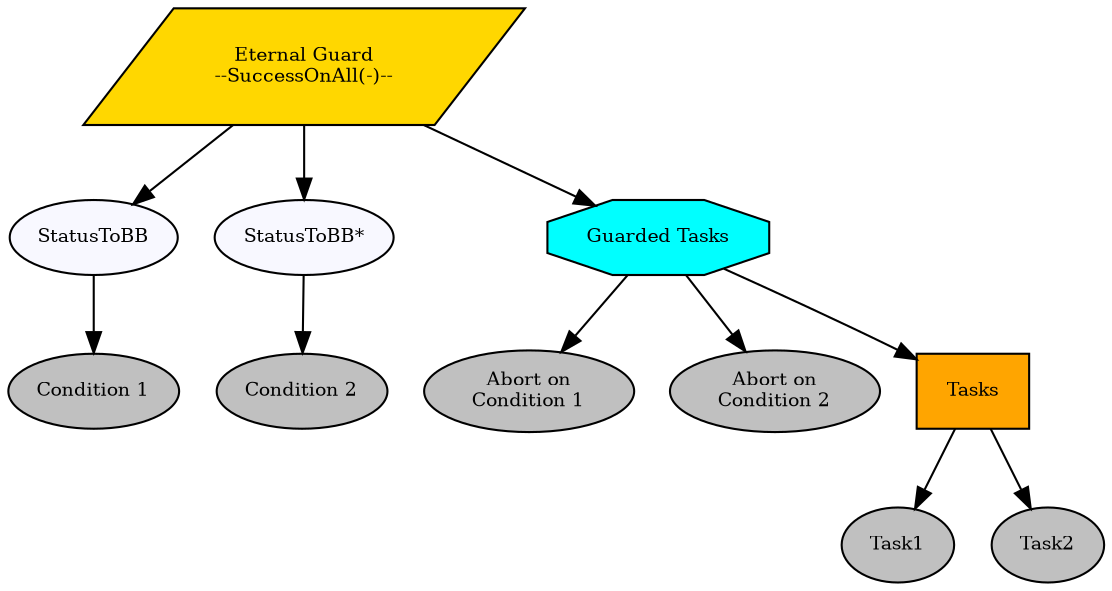 digraph pastafarianism {
graph [fontname="times-roman"];
node [fontname="times-roman"];
edge [fontname="times-roman"];
"Eternal Guard" [fillcolor=gold, fontcolor=black, fontsize=9, label="Eternal Guard\n--SuccessOnAll(-)--", shape=parallelogram, style=filled];
StatusToBB [fillcolor=ghostwhite, fontcolor=black, fontsize=9, label=StatusToBB, shape=ellipse, style=filled];
"Eternal Guard" -> StatusToBB;
"Condition 1" [fillcolor=gray, fontcolor=black, fontsize=9, label="Condition 1", shape=ellipse, style=filled];
StatusToBB -> "Condition 1";
"StatusToBB*" [fillcolor=ghostwhite, fontcolor=black, fontsize=9, label="StatusToBB*", shape=ellipse, style=filled];
"Eternal Guard" -> "StatusToBB*";
"Condition 2" [fillcolor=gray, fontcolor=black, fontsize=9, label="Condition 2", shape=ellipse, style=filled];
"StatusToBB*" -> "Condition 2";
"Guarded Tasks" [fillcolor=cyan, fontcolor=black, fontsize=9, label="Guarded Tasks", shape=octagon, style=filled];
"Eternal Guard" -> "Guarded Tasks";
"Abort on\nCondition 1" [fillcolor=gray, fontcolor=black, fontsize=9, label="Abort on\nCondition 1", shape=ellipse, style=filled];
"Guarded Tasks" -> "Abort on\nCondition 1";
"Abort on\nCondition 2" [fillcolor=gray, fontcolor=black, fontsize=9, label="Abort on\nCondition 2", shape=ellipse, style=filled];
"Guarded Tasks" -> "Abort on\nCondition 2";
Tasks [fillcolor=orange, fontcolor=black, fontsize=9, label=Tasks, shape=box, style=filled];
"Guarded Tasks" -> Tasks;
Task1 [fillcolor=gray, fontcolor=black, fontsize=9, label=Task1, shape=ellipse, style=filled];
Tasks -> Task1;
Task2 [fillcolor=gray, fontcolor=black, fontsize=9, label=Task2, shape=ellipse, style=filled];
Tasks -> Task2;
}
